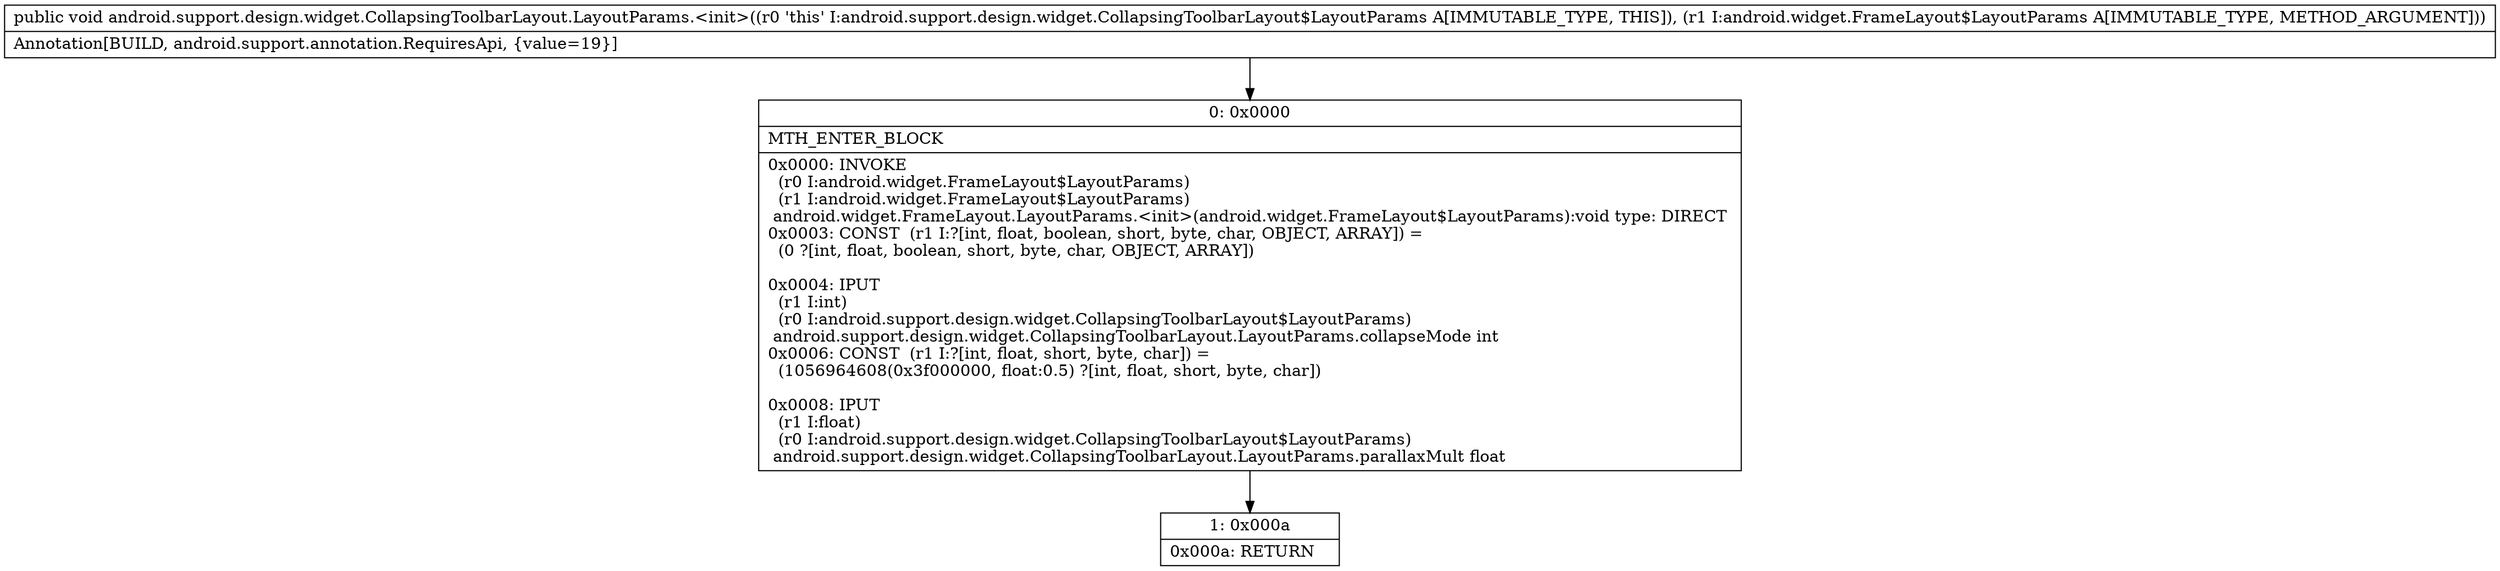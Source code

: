 digraph "CFG forandroid.support.design.widget.CollapsingToolbarLayout.LayoutParams.\<init\>(Landroid\/widget\/FrameLayout$LayoutParams;)V" {
Node_0 [shape=record,label="{0\:\ 0x0000|MTH_ENTER_BLOCK\l|0x0000: INVOKE  \l  (r0 I:android.widget.FrameLayout$LayoutParams)\l  (r1 I:android.widget.FrameLayout$LayoutParams)\l android.widget.FrameLayout.LayoutParams.\<init\>(android.widget.FrameLayout$LayoutParams):void type: DIRECT \l0x0003: CONST  (r1 I:?[int, float, boolean, short, byte, char, OBJECT, ARRAY]) = \l  (0 ?[int, float, boolean, short, byte, char, OBJECT, ARRAY])\l \l0x0004: IPUT  \l  (r1 I:int)\l  (r0 I:android.support.design.widget.CollapsingToolbarLayout$LayoutParams)\l android.support.design.widget.CollapsingToolbarLayout.LayoutParams.collapseMode int \l0x0006: CONST  (r1 I:?[int, float, short, byte, char]) = \l  (1056964608(0x3f000000, float:0.5) ?[int, float, short, byte, char])\l \l0x0008: IPUT  \l  (r1 I:float)\l  (r0 I:android.support.design.widget.CollapsingToolbarLayout$LayoutParams)\l android.support.design.widget.CollapsingToolbarLayout.LayoutParams.parallaxMult float \l}"];
Node_1 [shape=record,label="{1\:\ 0x000a|0x000a: RETURN   \l}"];
MethodNode[shape=record,label="{public void android.support.design.widget.CollapsingToolbarLayout.LayoutParams.\<init\>((r0 'this' I:android.support.design.widget.CollapsingToolbarLayout$LayoutParams A[IMMUTABLE_TYPE, THIS]), (r1 I:android.widget.FrameLayout$LayoutParams A[IMMUTABLE_TYPE, METHOD_ARGUMENT]))  | Annotation[BUILD, android.support.annotation.RequiresApi, \{value=19\}]\l}"];
MethodNode -> Node_0;
Node_0 -> Node_1;
}

